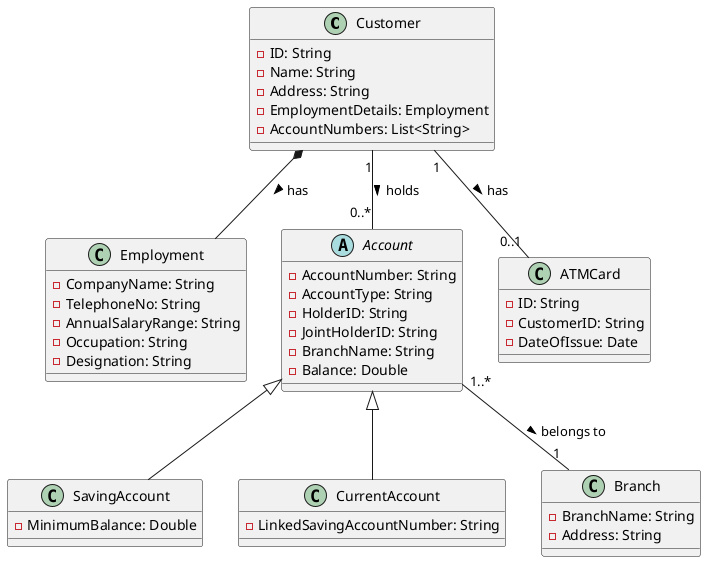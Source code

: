 @startuml BankApplicationClassDiagram

' Customer class
class Customer {
  - ID: String
  - Name: String
  - Address: String
  - EmploymentDetails: Employment
  - AccountNumbers: List<String>
}

' Employment Details composition class
class Employment {
  - CompanyName: String
  - TelephoneNo: String
  - AnnualSalaryRange: String
  - Occupation: String
  - Designation: String
}

' Abstract Account class
abstract class Account {
  - AccountNumber: String
  - AccountType: String
  - HolderID: String
  - JointHolderID: String
  - BranchName: String
  - Balance: Double
}

' Saving Account class
class SavingAccount {
  - MinimumBalance: Double
}

' Current Account class
class CurrentAccount {
  - LinkedSavingAccountNumber: String
}

' Branch class
class Branch {
  - BranchName: String
  - Address: String
}

' ATM Card class
class ATMCard {
  - ID: String
  - CustomerID: String
  - DateOfIssue: Date
}

' Relationships

' Customer to Employment (Composition)
Customer *-- Employment : has >

' Customer to Account (Association)
Customer "1" -- "0..*" Account : holds >

' Account generalization
Account <|-- SavingAccount
Account <|-- CurrentAccount

' Account to Branch (Association)
Account "1..*" -- "1" Branch : belongs to >

' Customer to ATMCard (Association)
Customer "1" -- "0..1" ATMCard : has >

@enduml